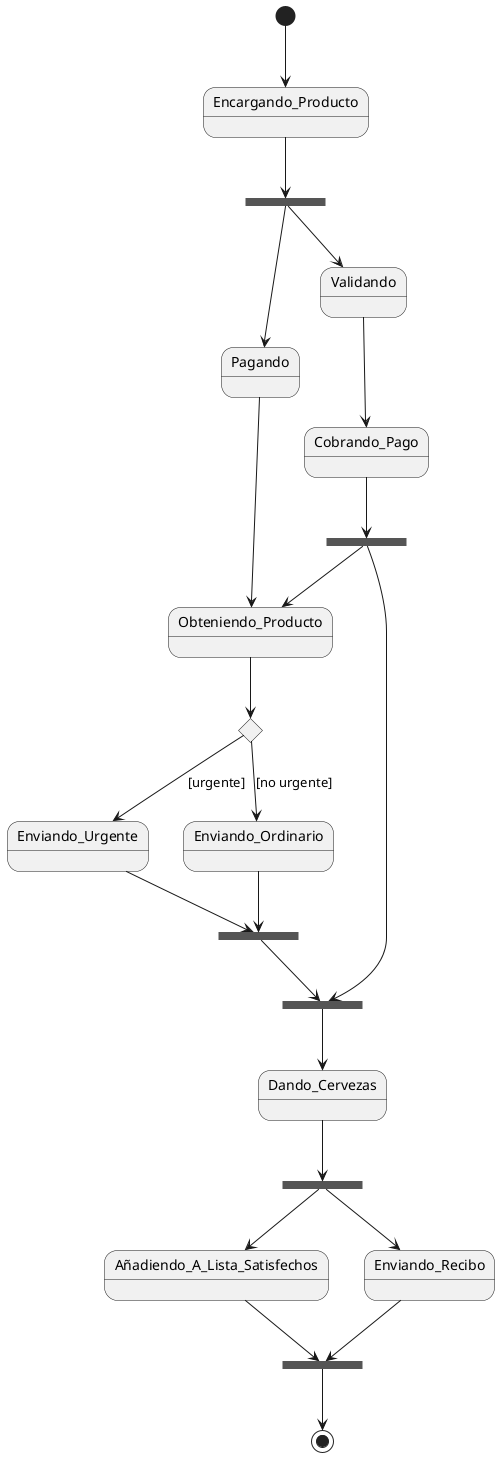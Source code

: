 @startuml venta
[*] --> Encargando_Producto

state fork_state1 <<fork>>
Encargando_Producto --> fork_state1
fork_state1 --> Pagando
fork_state1 --> Validando

Validando --> Cobrando_Pago

Pagando --> Obteniendo_Producto

state c <<choice>>
 
Obteniendo_Producto --> c
c --> Enviando_Urgente : [urgente]
c --> Enviando_Ordinario : [no urgente]

state join_state1 <<join>>

state join_state2 <<join>>
Enviando_Urgente --> join_state2
Enviando_Ordinario --> join_state2
join_state2 --> join_state1

state fork_state2 <<fork>>
Cobrando_Pago --> fork_state2
fork_state2 --> Obteniendo_Producto
fork_state2 --> join_state1

join_state1 --> Dando_Cervezas

state fork_state3 <<fork>>
Dando_Cervezas --> fork_state3
fork_state3 --> Añadiendo_A_Lista_Satisfechos
fork_state3 --> Enviando_Recibo

state join_state3 <<join>>
Añadiendo_A_Lista_Satisfechos --> join_state3
Enviando_Recibo --> join_state3

join_state3 --> [*]
@enduml
